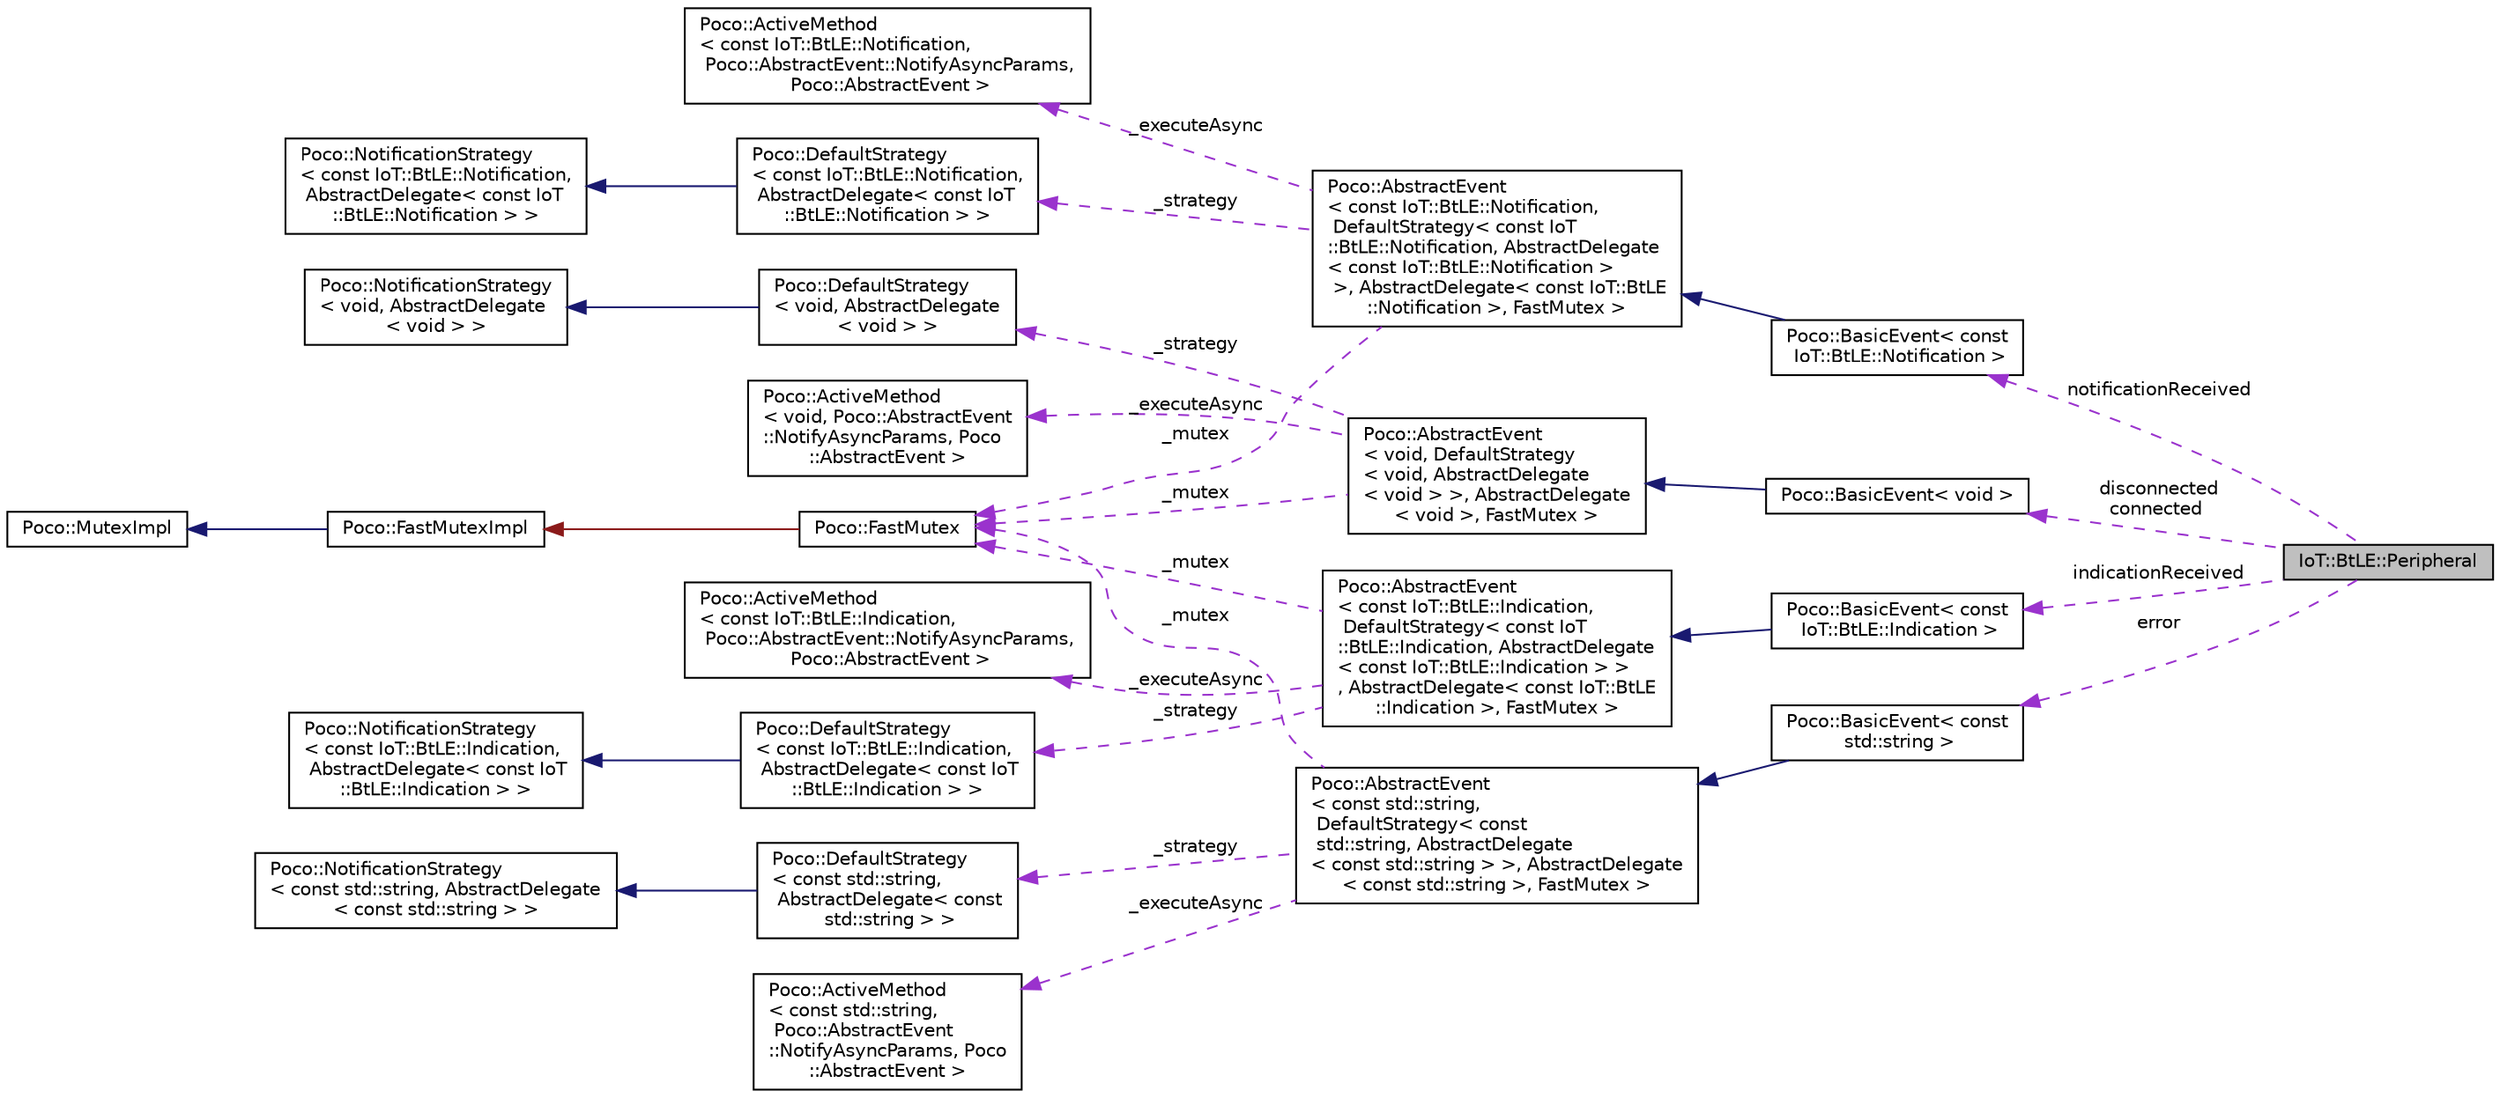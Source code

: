 digraph "IoT::BtLE::Peripheral"
{
 // LATEX_PDF_SIZE
  edge [fontname="Helvetica",fontsize="10",labelfontname="Helvetica",labelfontsize="10"];
  node [fontname="Helvetica",fontsize="10",shape=record];
  rankdir="LR";
  Node1 [label="IoT::BtLE::Peripheral",height=0.2,width=0.4,color="black", fillcolor="grey75", style="filled", fontcolor="black",tooltip=" "];
  Node2 -> Node1 [dir="back",color="darkorchid3",fontsize="10",style="dashed",label=" notificationReceived" ];
  Node2 [label="Poco::BasicEvent\< const\l IoT::BtLE::Notification \>",height=0.2,width=0.4,color="black", fillcolor="white", style="filled",URL="$classPoco_1_1BasicEvent.html",tooltip=" "];
  Node3 -> Node2 [dir="back",color="midnightblue",fontsize="10",style="solid"];
  Node3 [label="Poco::AbstractEvent\l\< const IoT::BtLE::Notification,\l DefaultStrategy\< const IoT\l::BtLE::Notification, AbstractDelegate\l\< const IoT::BtLE::Notification \>\l \>, AbstractDelegate\< const IoT::BtLE\l::Notification \>, FastMutex \>",height=0.2,width=0.4,color="black", fillcolor="white", style="filled",URL="$classPoco_1_1AbstractEvent.html",tooltip=" "];
  Node4 -> Node3 [dir="back",color="darkorchid3",fontsize="10",style="dashed",label=" _executeAsync" ];
  Node4 [label="Poco::ActiveMethod\l\< const IoT::BtLE::Notification,\l Poco::AbstractEvent::NotifyAsyncParams,\l Poco::AbstractEvent \>",height=0.2,width=0.4,color="black", fillcolor="white", style="filled",URL="$classPoco_1_1ActiveMethod.html",tooltip=" "];
  Node5 -> Node3 [dir="back",color="darkorchid3",fontsize="10",style="dashed",label=" _strategy" ];
  Node5 [label="Poco::DefaultStrategy\l\< const IoT::BtLE::Notification,\l AbstractDelegate\< const IoT\l::BtLE::Notification \> \>",height=0.2,width=0.4,color="black", fillcolor="white", style="filled",URL="$classPoco_1_1DefaultStrategy.html",tooltip=" "];
  Node6 -> Node5 [dir="back",color="midnightblue",fontsize="10",style="solid"];
  Node6 [label="Poco::NotificationStrategy\l\< const IoT::BtLE::Notification,\l AbstractDelegate\< const IoT\l::BtLE::Notification \> \>",height=0.2,width=0.4,color="black", fillcolor="white", style="filled",URL="$classPoco_1_1NotificationStrategy.html",tooltip=" "];
  Node7 -> Node3 [dir="back",color="darkorchid3",fontsize="10",style="dashed",label=" _mutex" ];
  Node7 [label="Poco::FastMutex",height=0.2,width=0.4,color="black", fillcolor="white", style="filled",URL="$classPoco_1_1FastMutex.html",tooltip=" "];
  Node8 -> Node7 [dir="back",color="firebrick4",fontsize="10",style="solid"];
  Node8 [label="Poco::FastMutexImpl",height=0.2,width=0.4,color="black", fillcolor="white", style="filled",URL="$classPoco_1_1FastMutexImpl.html",tooltip=" "];
  Node9 -> Node8 [dir="back",color="midnightblue",fontsize="10",style="solid"];
  Node9 [label="Poco::MutexImpl",height=0.2,width=0.4,color="black", fillcolor="white", style="filled",URL="$classPoco_1_1MutexImpl.html",tooltip=" "];
  Node10 -> Node1 [dir="back",color="darkorchid3",fontsize="10",style="dashed",label=" disconnected\nconnected" ];
  Node10 [label="Poco::BasicEvent\< void \>",height=0.2,width=0.4,color="black", fillcolor="white", style="filled",URL="$classPoco_1_1BasicEvent.html",tooltip=" "];
  Node11 -> Node10 [dir="back",color="midnightblue",fontsize="10",style="solid"];
  Node11 [label="Poco::AbstractEvent\l\< void, DefaultStrategy\l\< void, AbstractDelegate\l\< void \> \>, AbstractDelegate\l\< void \>, FastMutex \>",height=0.2,width=0.4,color="black", fillcolor="white", style="filled",URL="$classPoco_1_1AbstractEvent.html",tooltip=" "];
  Node12 -> Node11 [dir="back",color="darkorchid3",fontsize="10",style="dashed",label=" _strategy" ];
  Node12 [label="Poco::DefaultStrategy\l\< void, AbstractDelegate\l\< void \> \>",height=0.2,width=0.4,color="black", fillcolor="white", style="filled",URL="$classPoco_1_1DefaultStrategy.html",tooltip=" "];
  Node13 -> Node12 [dir="back",color="midnightblue",fontsize="10",style="solid"];
  Node13 [label="Poco::NotificationStrategy\l\< void, AbstractDelegate\l\< void \> \>",height=0.2,width=0.4,color="black", fillcolor="white", style="filled",URL="$classPoco_1_1NotificationStrategy.html",tooltip=" "];
  Node14 -> Node11 [dir="back",color="darkorchid3",fontsize="10",style="dashed",label=" _executeAsync" ];
  Node14 [label="Poco::ActiveMethod\l\< void, Poco::AbstractEvent\l::NotifyAsyncParams, Poco\l::AbstractEvent \>",height=0.2,width=0.4,color="black", fillcolor="white", style="filled",URL="$classPoco_1_1ActiveMethod.html",tooltip=" "];
  Node7 -> Node11 [dir="back",color="darkorchid3",fontsize="10",style="dashed",label=" _mutex" ];
  Node15 -> Node1 [dir="back",color="darkorchid3",fontsize="10",style="dashed",label=" indicationReceived" ];
  Node15 [label="Poco::BasicEvent\< const\l IoT::BtLE::Indication \>",height=0.2,width=0.4,color="black", fillcolor="white", style="filled",URL="$classPoco_1_1BasicEvent.html",tooltip=" "];
  Node16 -> Node15 [dir="back",color="midnightblue",fontsize="10",style="solid"];
  Node16 [label="Poco::AbstractEvent\l\< const IoT::BtLE::Indication,\l DefaultStrategy\< const IoT\l::BtLE::Indication, AbstractDelegate\l\< const IoT::BtLE::Indication \> \>\l, AbstractDelegate\< const IoT::BtLE\l::Indication \>, FastMutex \>",height=0.2,width=0.4,color="black", fillcolor="white", style="filled",URL="$classPoco_1_1AbstractEvent.html",tooltip=" "];
  Node17 -> Node16 [dir="back",color="darkorchid3",fontsize="10",style="dashed",label=" _strategy" ];
  Node17 [label="Poco::DefaultStrategy\l\< const IoT::BtLE::Indication,\l AbstractDelegate\< const IoT\l::BtLE::Indication \> \>",height=0.2,width=0.4,color="black", fillcolor="white", style="filled",URL="$classPoco_1_1DefaultStrategy.html",tooltip=" "];
  Node18 -> Node17 [dir="back",color="midnightblue",fontsize="10",style="solid"];
  Node18 [label="Poco::NotificationStrategy\l\< const IoT::BtLE::Indication,\l AbstractDelegate\< const IoT\l::BtLE::Indication \> \>",height=0.2,width=0.4,color="black", fillcolor="white", style="filled",URL="$classPoco_1_1NotificationStrategy.html",tooltip=" "];
  Node19 -> Node16 [dir="back",color="darkorchid3",fontsize="10",style="dashed",label=" _executeAsync" ];
  Node19 [label="Poco::ActiveMethod\l\< const IoT::BtLE::Indication,\l Poco::AbstractEvent::NotifyAsyncParams,\l Poco::AbstractEvent \>",height=0.2,width=0.4,color="black", fillcolor="white", style="filled",URL="$classPoco_1_1ActiveMethod.html",tooltip=" "];
  Node7 -> Node16 [dir="back",color="darkorchid3",fontsize="10",style="dashed",label=" _mutex" ];
  Node20 -> Node1 [dir="back",color="darkorchid3",fontsize="10",style="dashed",label=" error" ];
  Node20 [label="Poco::BasicEvent\< const\l std::string \>",height=0.2,width=0.4,color="black", fillcolor="white", style="filled",URL="$classPoco_1_1BasicEvent.html",tooltip=" "];
  Node21 -> Node20 [dir="back",color="midnightblue",fontsize="10",style="solid"];
  Node21 [label="Poco::AbstractEvent\l\< const std::string,\l DefaultStrategy\< const\l std::string, AbstractDelegate\l\< const std::string \> \>, AbstractDelegate\l\< const std::string \>, FastMutex \>",height=0.2,width=0.4,color="black", fillcolor="white", style="filled",URL="$classPoco_1_1AbstractEvent.html",tooltip=" "];
  Node22 -> Node21 [dir="back",color="darkorchid3",fontsize="10",style="dashed",label=" _executeAsync" ];
  Node22 [label="Poco::ActiveMethod\l\< const std::string,\l Poco::AbstractEvent\l::NotifyAsyncParams, Poco\l::AbstractEvent \>",height=0.2,width=0.4,color="black", fillcolor="white", style="filled",URL="$classPoco_1_1ActiveMethod.html",tooltip=" "];
  Node23 -> Node21 [dir="back",color="darkorchid3",fontsize="10",style="dashed",label=" _strategy" ];
  Node23 [label="Poco::DefaultStrategy\l\< const std::string,\l AbstractDelegate\< const\l std::string \> \>",height=0.2,width=0.4,color="black", fillcolor="white", style="filled",URL="$classPoco_1_1DefaultStrategy.html",tooltip=" "];
  Node24 -> Node23 [dir="back",color="midnightblue",fontsize="10",style="solid"];
  Node24 [label="Poco::NotificationStrategy\l\< const std::string, AbstractDelegate\l\< const std::string \> \>",height=0.2,width=0.4,color="black", fillcolor="white", style="filled",URL="$classPoco_1_1NotificationStrategy.html",tooltip=" "];
  Node7 -> Node21 [dir="back",color="darkorchid3",fontsize="10",style="dashed",label=" _mutex" ];
}
